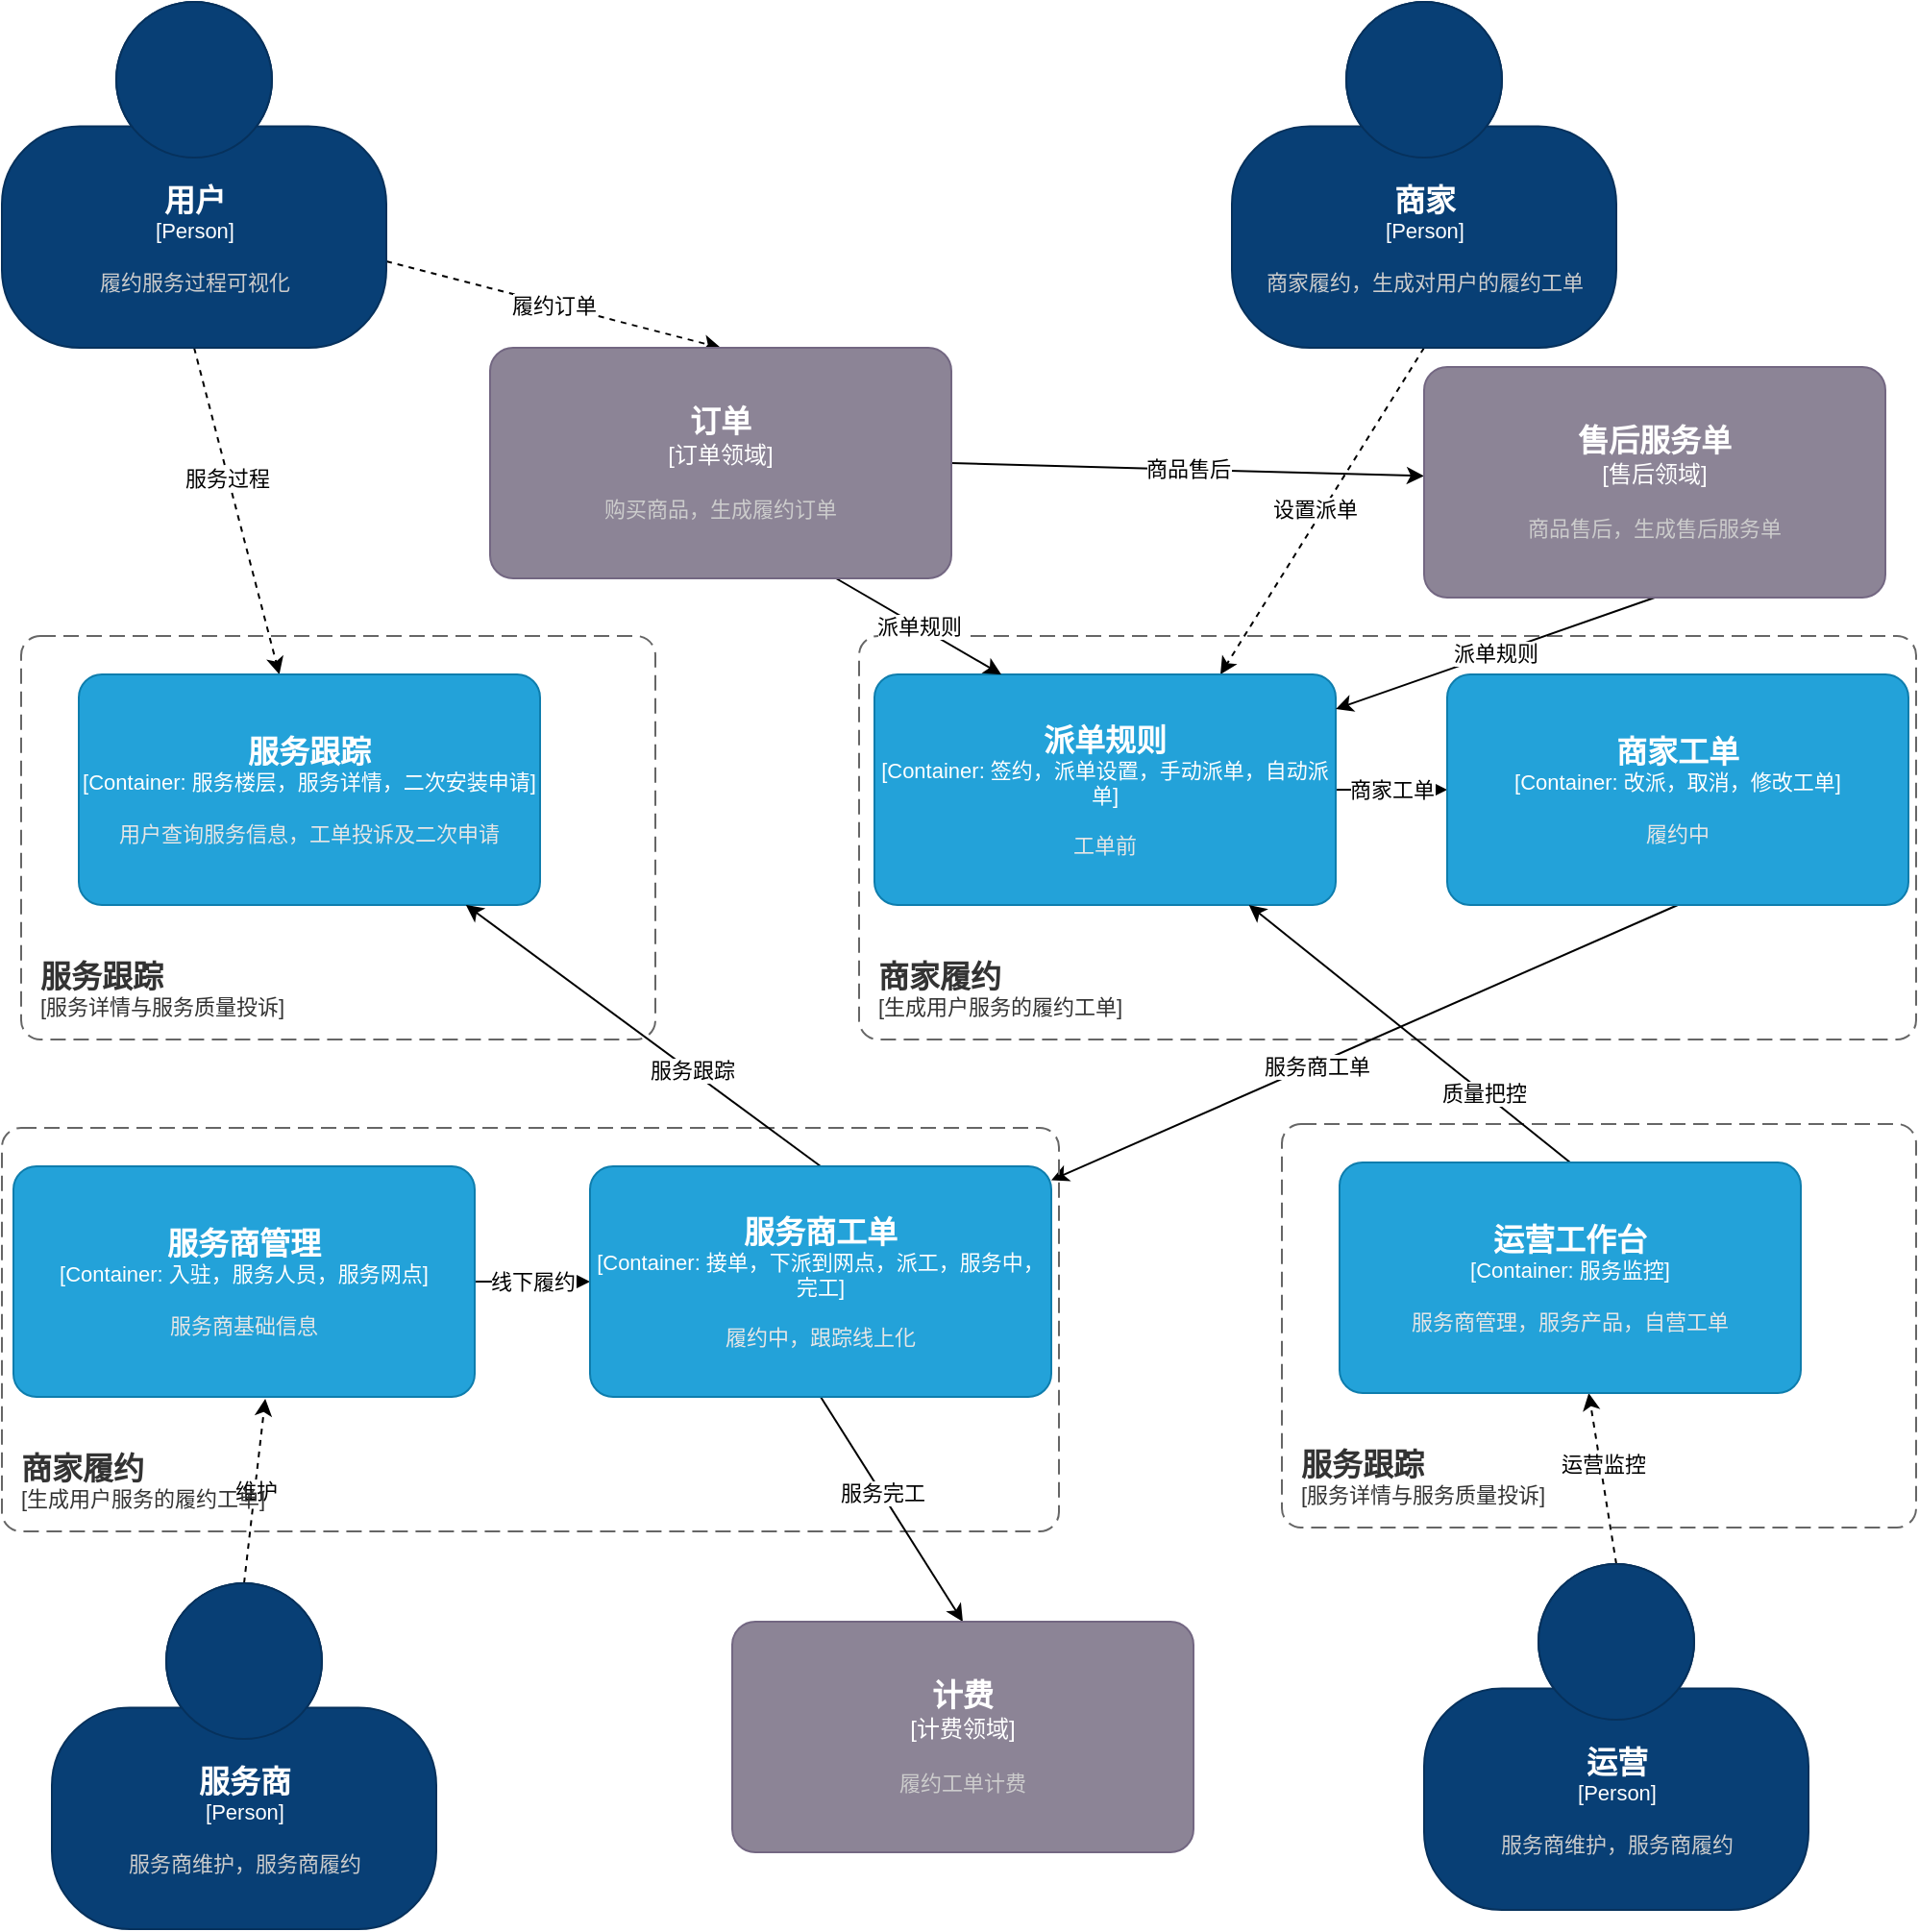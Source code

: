 <mxfile version="16.6.1" type="github" pages="2">
  <diagram id="aBEKxp8lvVMPjmgUlP8f" name="第 1 页">
    <mxGraphModel dx="1234" dy="736" grid="1" gridSize="10" guides="1" tooltips="1" connect="1" arrows="1" fold="1" page="1" pageScale="1" pageWidth="827" pageHeight="1169" math="0" shadow="0">
      <root>
        <mxCell id="0" />
        <mxCell id="1" parent="0" />
        <mxCell id="W42pYmQaSO8ADHAAtpr6-19" value="履约订单" style="rounded=0;orthogonalLoop=1;jettySize=auto;html=1;exitX=1;exitY=0.75;exitDx=0;exitDy=0;exitPerimeter=0;entryX=0.5;entryY=0;entryDx=0;entryDy=0;entryPerimeter=0;dashed=1;" edge="1" parent="1" source="W42pYmQaSO8ADHAAtpr6-1" target="W42pYmQaSO8ADHAAtpr6-18">
          <mxGeometry relative="1" as="geometry" />
        </mxCell>
        <mxCell id="W42pYmQaSO8ADHAAtpr6-40" style="edgeStyle=none;rounded=0;orthogonalLoop=1;jettySize=auto;html=1;exitX=0.5;exitY=1;exitDx=0;exitDy=0;exitPerimeter=0;dashed=1;" edge="1" parent="1" source="W42pYmQaSO8ADHAAtpr6-1" target="W42pYmQaSO8ADHAAtpr6-4">
          <mxGeometry relative="1" as="geometry" />
        </mxCell>
        <mxCell id="W42pYmQaSO8ADHAAtpr6-41" value="服务过程" style="edgeLabel;html=1;align=center;verticalAlign=middle;resizable=0;points=[];" vertex="1" connectable="0" parent="W42pYmQaSO8ADHAAtpr6-40">
          <mxGeometry x="-0.202" y="-1" relative="1" as="geometry">
            <mxPoint as="offset" />
          </mxGeometry>
        </mxCell>
        <object placeholders="1" c4Name="用户" c4Type="Person" c4Description="履约服务过程可视化" label="&lt;font style=&quot;font-size: 16px&quot;&gt;&lt;b&gt;%c4Name%&lt;/b&gt;&lt;/font&gt;&lt;div&gt;[%c4Type%]&lt;/div&gt;&lt;br&gt;&lt;div&gt;&lt;font style=&quot;font-size: 11px&quot;&gt;&lt;font color=&quot;#cccccc&quot;&gt;%c4Description%&lt;/font&gt;&lt;/div&gt;" id="W42pYmQaSO8ADHAAtpr6-1">
          <mxCell style="html=1;fontSize=11;dashed=0;whitespace=wrap;fillColor=#083F75;strokeColor=#06315C;fontColor=#ffffff;shape=mxgraph.c4.person2;align=center;metaEdit=1;points=[[0.5,0,0],[1,0.5,0],[1,0.75,0],[0.75,1,0],[0.5,1,0],[0.25,1,0],[0,0.75,0],[0,0.5,0]];resizable=0;" vertex="1" parent="1">
            <mxGeometry x="160" y="100" width="200" height="180" as="geometry" />
          </mxCell>
        </object>
        <object placeholders="1" c4Name="服务跟踪" c4Type="SystemScopeBoundary" c4Application="服务详情与服务质量投诉" label="&lt;font style=&quot;font-size: 16px&quot;&gt;&lt;b&gt;&lt;div style=&quot;text-align: left&quot;&gt;%c4Name%&lt;/div&gt;&lt;/b&gt;&lt;/font&gt;&lt;div style=&quot;text-align: left&quot;&gt;[%c4Application%]&lt;/div&gt;" id="W42pYmQaSO8ADHAAtpr6-3">
          <mxCell style="rounded=1;fontSize=11;whiteSpace=wrap;html=1;dashed=1;arcSize=20;fillColor=none;strokeColor=#666666;fontColor=#333333;labelBackgroundColor=none;align=left;verticalAlign=bottom;labelBorderColor=none;spacingTop=0;spacing=10;dashPattern=8 4;metaEdit=1;rotatable=0;perimeter=rectanglePerimeter;noLabel=0;labelPadding=0;allowArrows=0;connectable=0;expand=0;recursiveResize=0;editable=1;pointerEvents=0;absoluteArcSize=1;points=[[0.25,0,0],[0.5,0,0],[0.75,0,0],[1,0.25,0],[1,0.5,0],[1,0.75,0],[0.75,1,0],[0.5,1,0],[0.25,1,0],[0,0.75,0],[0,0.5,0],[0,0.25,0]];" vertex="1" parent="1">
            <mxGeometry x="170" y="430" width="330" height="210" as="geometry" />
          </mxCell>
        </object>
        <object placeholders="1" c4Name="服务跟踪" c4Type="Container" c4Technology="服务楼层，服务详情，二次安装申请" c4Description="用户查询服务信息，工单投诉及二次申请" label="&lt;font style=&quot;font-size: 16px&quot;&gt;&lt;b&gt;%c4Name%&lt;/b&gt;&lt;/font&gt;&lt;div&gt;[%c4Type%: %c4Technology%]&lt;/div&gt;&lt;br&gt;&lt;div&gt;&lt;font style=&quot;font-size: 11px&quot;&gt;&lt;font color=&quot;#E6E6E6&quot;&gt;%c4Description%&lt;/font&gt;&lt;/div&gt;" id="W42pYmQaSO8ADHAAtpr6-4">
          <mxCell style="rounded=1;whiteSpace=wrap;html=1;fontSize=11;labelBackgroundColor=none;fillColor=#23A2D9;fontColor=#ffffff;align=center;arcSize=10;strokeColor=#0E7DAD;metaEdit=1;resizable=0;points=[[0.25,0,0],[0.5,0,0],[0.75,0,0],[1,0.25,0],[1,0.5,0],[1,0.75,0],[0.75,1,0],[0.5,1,0],[0.25,1,0],[0,0.75,0],[0,0.5,0],[0,0.25,0]];" vertex="1" parent="1">
            <mxGeometry x="200" y="450" width="240" height="120" as="geometry" />
          </mxCell>
        </object>
        <mxCell id="W42pYmQaSO8ADHAAtpr6-22" style="edgeStyle=none;rounded=0;orthogonalLoop=1;jettySize=auto;html=1;exitX=0.5;exitY=1;exitDx=0;exitDy=0;exitPerimeter=0;entryX=0.75;entryY=0;entryDx=0;entryDy=0;entryPerimeter=0;dashed=1;" edge="1" parent="1" source="W42pYmQaSO8ADHAAtpr6-5" target="W42pYmQaSO8ADHAAtpr6-7">
          <mxGeometry relative="1" as="geometry" />
        </mxCell>
        <mxCell id="W42pYmQaSO8ADHAAtpr6-23" value="设置派单" style="edgeLabel;html=1;align=center;verticalAlign=middle;resizable=0;points=[];" vertex="1" connectable="0" parent="W42pYmQaSO8ADHAAtpr6-22">
          <mxGeometry x="0.006" y="-4" relative="1" as="geometry">
            <mxPoint as="offset" />
          </mxGeometry>
        </mxCell>
        <object placeholders="1" c4Name="商家" c4Type="Person" c4Description="商家履约，生成对用户的履约工单" label="&lt;font style=&quot;font-size: 16px&quot;&gt;&lt;b&gt;%c4Name%&lt;/b&gt;&lt;/font&gt;&lt;div&gt;[%c4Type%]&lt;/div&gt;&lt;br&gt;&lt;div&gt;&lt;font style=&quot;font-size: 11px&quot;&gt;&lt;font color=&quot;#cccccc&quot;&gt;%c4Description%&lt;/font&gt;&lt;/div&gt;" id="W42pYmQaSO8ADHAAtpr6-5">
          <mxCell style="html=1;fontSize=11;dashed=0;whitespace=wrap;fillColor=#083F75;strokeColor=#06315C;fontColor=#ffffff;shape=mxgraph.c4.person2;align=center;metaEdit=1;points=[[0.5,0,0],[1,0.5,0],[1,0.75,0],[0.75,1,0],[0.5,1,0],[0.25,1,0],[0,0.75,0],[0,0.5,0]];resizable=0;" vertex="1" parent="1">
            <mxGeometry x="800" y="100" width="200" height="180" as="geometry" />
          </mxCell>
        </object>
        <object placeholders="1" c4Name="商家履约" c4Type="SystemScopeBoundary" c4Application="生成用户服务的履约工单" label="&lt;font style=&quot;font-size: 16px&quot;&gt;&lt;b&gt;&lt;div style=&quot;text-align: left&quot;&gt;%c4Name%&lt;/div&gt;&lt;/b&gt;&lt;/font&gt;&lt;div style=&quot;text-align: left&quot;&gt;[%c4Application%]&lt;/div&gt;" id="W42pYmQaSO8ADHAAtpr6-6">
          <mxCell style="rounded=1;fontSize=11;whiteSpace=wrap;html=1;dashed=1;arcSize=20;fillColor=none;strokeColor=#666666;fontColor=#333333;labelBackgroundColor=none;align=left;verticalAlign=bottom;labelBorderColor=none;spacingTop=0;spacing=10;dashPattern=8 4;metaEdit=1;rotatable=0;perimeter=rectanglePerimeter;noLabel=0;labelPadding=0;allowArrows=0;connectable=0;expand=0;recursiveResize=0;editable=1;pointerEvents=0;absoluteArcSize=1;points=[[0.25,0,0],[0.5,0,0],[0.75,0,0],[1,0.25,0],[1,0.5,0],[1,0.75,0],[0.75,1,0],[0.5,1,0],[0.25,1,0],[0,0.75,0],[0,0.5,0],[0,0.25,0]];" vertex="1" parent="1">
            <mxGeometry x="606" y="430" width="550" height="210" as="geometry" />
          </mxCell>
        </object>
        <mxCell id="W42pYmQaSO8ADHAAtpr6-28" value="商家工单" style="edgeStyle=none;rounded=0;orthogonalLoop=1;jettySize=auto;html=1;exitX=1;exitY=0.5;exitDx=0;exitDy=0;exitPerimeter=0;entryX=0;entryY=0.5;entryDx=0;entryDy=0;entryPerimeter=0;" edge="1" parent="1" source="W42pYmQaSO8ADHAAtpr6-7" target="W42pYmQaSO8ADHAAtpr6-8">
          <mxGeometry relative="1" as="geometry" />
        </mxCell>
        <object placeholders="1" c4Name="派单规则" c4Type="Container" c4Technology="签约，派单设置，手动派单，自动派单" label="&lt;font style=&quot;font-size: 16px&quot;&gt;&lt;b&gt;%c4Name%&lt;/b&gt;&lt;/font&gt;&lt;div&gt;[%c4Type%: %c4Technology%]&lt;/div&gt;&lt;br&gt;&lt;div&gt;&lt;font style=&quot;font-size: 11px&quot;&gt;&lt;font color=&quot;#E6E6E6&quot;&gt;%c4Description%&lt;/font&gt;&lt;/div&gt;" c4Description="工单前" id="W42pYmQaSO8ADHAAtpr6-7">
          <mxCell style="rounded=1;whiteSpace=wrap;html=1;fontSize=11;labelBackgroundColor=none;fillColor=#23A2D9;fontColor=#ffffff;align=center;arcSize=10;strokeColor=#0E7DAD;metaEdit=1;resizable=0;points=[[0.25,0,0],[0.5,0,0],[0.75,0,0],[1,0.25,0],[1,0.5,0],[1,0.75,0],[0.75,1,0],[0.5,1,0],[0.25,1,0],[0,0.75,0],[0,0.5,0],[0,0.25,0]];" vertex="1" parent="1">
            <mxGeometry x="614" y="450" width="240" height="120" as="geometry" />
          </mxCell>
        </object>
        <mxCell id="W42pYmQaSO8ADHAAtpr6-30" style="edgeStyle=none;rounded=0;orthogonalLoop=1;jettySize=auto;html=1;exitX=0.5;exitY=1;exitDx=0;exitDy=0;exitPerimeter=0;" edge="1" parent="1" source="W42pYmQaSO8ADHAAtpr6-8" target="W42pYmQaSO8ADHAAtpr6-12">
          <mxGeometry relative="1" as="geometry" />
        </mxCell>
        <mxCell id="W42pYmQaSO8ADHAAtpr6-31" value="服务商工单" style="edgeLabel;html=1;align=center;verticalAlign=middle;resizable=0;points=[];" vertex="1" connectable="0" parent="W42pYmQaSO8ADHAAtpr6-30">
          <mxGeometry x="0.161" y="1" relative="1" as="geometry">
            <mxPoint as="offset" />
          </mxGeometry>
        </mxCell>
        <object placeholders="1" c4Name="商家工单" c4Type="Container" c4Technology="改派，取消，修改工单" label="&lt;font style=&quot;font-size: 16px&quot;&gt;&lt;b&gt;%c4Name%&lt;/b&gt;&lt;/font&gt;&lt;div&gt;[%c4Type%: %c4Technology%]&lt;/div&gt;&lt;br&gt;&lt;div&gt;&lt;font style=&quot;font-size: 11px&quot;&gt;&lt;font color=&quot;#E6E6E6&quot;&gt;%c4Description%&lt;/font&gt;&lt;/div&gt;" c4Description="履约中" id="W42pYmQaSO8ADHAAtpr6-8">
          <mxCell style="rounded=1;whiteSpace=wrap;html=1;fontSize=11;labelBackgroundColor=none;fillColor=#23A2D9;fontColor=#ffffff;align=center;arcSize=10;strokeColor=#0E7DAD;metaEdit=1;resizable=0;points=[[0.25,0,0],[0.5,0,0],[0.75,0,0],[1,0.25,0],[1,0.5,0],[1,0.75,0],[0.75,1,0],[0.5,1,0],[0.25,1,0],[0,0.75,0],[0,0.5,0],[0,0.25,0]];" vertex="1" parent="1">
            <mxGeometry x="912" y="450" width="240" height="120" as="geometry" />
          </mxCell>
        </object>
        <mxCell id="W42pYmQaSO8ADHAAtpr6-29" value="维护" style="edgeStyle=none;rounded=0;orthogonalLoop=1;jettySize=auto;html=1;exitX=0.5;exitY=0;exitDx=0;exitDy=0;exitPerimeter=0;entryX=0.546;entryY=1.008;entryDx=0;entryDy=0;entryPerimeter=0;dashed=1;" edge="1" parent="1" source="W42pYmQaSO8ADHAAtpr6-9" target="W42pYmQaSO8ADHAAtpr6-11">
          <mxGeometry relative="1" as="geometry" />
        </mxCell>
        <object placeholders="1" c4Name="服务商" c4Type="Person" c4Description="服务商维护，服务商履约" label="&lt;font style=&quot;font-size: 16px&quot;&gt;&lt;b&gt;%c4Name%&lt;/b&gt;&lt;/font&gt;&lt;div&gt;[%c4Type%]&lt;/div&gt;&lt;br&gt;&lt;div&gt;&lt;font style=&quot;font-size: 11px&quot;&gt;&lt;font color=&quot;#cccccc&quot;&gt;%c4Description%&lt;/font&gt;&lt;/div&gt;" id="W42pYmQaSO8ADHAAtpr6-9">
          <mxCell style="html=1;fontSize=11;dashed=0;whitespace=wrap;fillColor=#083F75;strokeColor=#06315C;fontColor=#ffffff;shape=mxgraph.c4.person2;align=center;metaEdit=1;points=[[0.5,0,0],[1,0.5,0],[1,0.75,0],[0.75,1,0],[0.5,1,0],[0.25,1,0],[0,0.75,0],[0,0.5,0]];resizable=0;" vertex="1" parent="1">
            <mxGeometry x="186" y="923" width="200" height="180" as="geometry" />
          </mxCell>
        </object>
        <object placeholders="1" c4Name="商家履约" c4Type="SystemScopeBoundary" c4Application="生成用户服务的履约工单" label="&lt;font style=&quot;font-size: 16px&quot;&gt;&lt;b&gt;&lt;div style=&quot;text-align: left&quot;&gt;%c4Name%&lt;/div&gt;&lt;/b&gt;&lt;/font&gt;&lt;div style=&quot;text-align: left&quot;&gt;[%c4Application%]&lt;/div&gt;" id="W42pYmQaSO8ADHAAtpr6-10">
          <mxCell style="rounded=1;fontSize=11;whiteSpace=wrap;html=1;dashed=1;arcSize=20;fillColor=none;strokeColor=#666666;fontColor=#333333;labelBackgroundColor=none;align=left;verticalAlign=bottom;labelBorderColor=none;spacingTop=0;spacing=10;dashPattern=8 4;metaEdit=1;rotatable=0;perimeter=rectanglePerimeter;noLabel=0;labelPadding=0;allowArrows=0;connectable=0;expand=0;recursiveResize=0;editable=1;pointerEvents=0;absoluteArcSize=1;points=[[0.25,0,0],[0.5,0,0],[0.75,0,0],[1,0.25,0],[1,0.5,0],[1,0.75,0],[0.75,1,0],[0.5,1,0],[0.25,1,0],[0,0.75,0],[0,0.5,0],[0,0.25,0]];" vertex="1" parent="1">
            <mxGeometry x="160" y="686" width="550" height="210" as="geometry" />
          </mxCell>
        </object>
        <mxCell id="W42pYmQaSO8ADHAAtpr6-33" value="线下履约" style="edgeStyle=none;rounded=0;orthogonalLoop=1;jettySize=auto;html=1;exitX=1;exitY=0.5;exitDx=0;exitDy=0;exitPerimeter=0;" edge="1" parent="1" source="W42pYmQaSO8ADHAAtpr6-11" target="W42pYmQaSO8ADHAAtpr6-12">
          <mxGeometry relative="1" as="geometry" />
        </mxCell>
        <object placeholders="1" c4Name="服务商管理" c4Type="Container" c4Technology="入驻，服务人员，服务网点" label="&lt;font style=&quot;font-size: 16px&quot;&gt;&lt;b&gt;%c4Name%&lt;/b&gt;&lt;/font&gt;&lt;div&gt;[%c4Type%: %c4Technology%]&lt;/div&gt;&lt;br&gt;&lt;div&gt;&lt;font style=&quot;font-size: 11px&quot;&gt;&lt;font color=&quot;#E6E6E6&quot;&gt;%c4Description%&lt;/font&gt;&lt;/div&gt;" c4Description="服务商基础信息" id="W42pYmQaSO8ADHAAtpr6-11">
          <mxCell style="rounded=1;whiteSpace=wrap;html=1;fontSize=11;labelBackgroundColor=none;fillColor=#23A2D9;fontColor=#ffffff;align=center;arcSize=10;strokeColor=#0E7DAD;metaEdit=1;resizable=0;points=[[0.25,0,0],[0.5,0,0],[0.75,0,0],[1,0.25,0],[1,0.5,0],[1,0.75,0],[0.75,1,0],[0.5,1,0],[0.25,1,0],[0,0.75,0],[0,0.5,0],[0,0.25,0]];" vertex="1" parent="1">
            <mxGeometry x="166" y="706" width="240" height="120" as="geometry" />
          </mxCell>
        </object>
        <mxCell id="W42pYmQaSO8ADHAAtpr6-38" style="edgeStyle=none;rounded=0;orthogonalLoop=1;jettySize=auto;html=1;exitX=0.5;exitY=0;exitDx=0;exitDy=0;exitPerimeter=0;" edge="1" parent="1" source="W42pYmQaSO8ADHAAtpr6-12" target="W42pYmQaSO8ADHAAtpr6-4">
          <mxGeometry relative="1" as="geometry" />
        </mxCell>
        <mxCell id="W42pYmQaSO8ADHAAtpr6-39" value="服务跟踪" style="edgeLabel;html=1;align=center;verticalAlign=middle;resizable=0;points=[];" vertex="1" connectable="0" parent="W42pYmQaSO8ADHAAtpr6-38">
          <mxGeometry x="-0.269" y="-1" relative="1" as="geometry">
            <mxPoint as="offset" />
          </mxGeometry>
        </mxCell>
        <mxCell id="W42pYmQaSO8ADHAAtpr6-43" style="edgeStyle=none;rounded=0;orthogonalLoop=1;jettySize=auto;html=1;exitX=0.5;exitY=1;exitDx=0;exitDy=0;exitPerimeter=0;entryX=0.5;entryY=0;entryDx=0;entryDy=0;entryPerimeter=0;" edge="1" parent="1" source="W42pYmQaSO8ADHAAtpr6-12" target="W42pYmQaSO8ADHAAtpr6-42">
          <mxGeometry relative="1" as="geometry">
            <mxPoint x="670" y="946" as="targetPoint" />
          </mxGeometry>
        </mxCell>
        <mxCell id="W42pYmQaSO8ADHAAtpr6-44" value="服务完工" style="edgeLabel;html=1;align=center;verticalAlign=middle;resizable=0;points=[];" vertex="1" connectable="0" parent="W42pYmQaSO8ADHAAtpr6-43">
          <mxGeometry x="-0.156" relative="1" as="geometry">
            <mxPoint as="offset" />
          </mxGeometry>
        </mxCell>
        <object placeholders="1" c4Name="服务商工单" c4Type="Container" c4Technology="接单，下派到网点，派工，服务中，完工" label="&lt;font style=&quot;font-size: 16px&quot;&gt;&lt;b&gt;%c4Name%&lt;/b&gt;&lt;/font&gt;&lt;div&gt;[%c4Type%: %c4Technology%]&lt;/div&gt;&lt;br&gt;&lt;div&gt;&lt;font style=&quot;font-size: 11px&quot;&gt;&lt;font color=&quot;#E6E6E6&quot;&gt;%c4Description%&lt;/font&gt;&lt;/div&gt;" c4Description="履约中，跟踪线上化" id="W42pYmQaSO8ADHAAtpr6-12">
          <mxCell style="rounded=1;whiteSpace=wrap;html=1;fontSize=11;labelBackgroundColor=none;fillColor=#23A2D9;fontColor=#ffffff;align=center;arcSize=10;strokeColor=#0E7DAD;metaEdit=1;resizable=0;points=[[0.25,0,0],[0.5,0,0],[0.75,0,0],[1,0.25,0],[1,0.5,0],[1,0.75,0],[0.75,1,0],[0.5,1,0],[0.25,1,0],[0,0.75,0],[0,0.5,0],[0,0.25,0]];" vertex="1" parent="1">
            <mxGeometry x="466" y="706" width="240" height="120" as="geometry" />
          </mxCell>
        </object>
        <mxCell id="W42pYmQaSO8ADHAAtpr6-36" style="edgeStyle=none;rounded=0;orthogonalLoop=1;jettySize=auto;html=1;exitX=0.5;exitY=0;exitDx=0;exitDy=0;exitPerimeter=0;dashed=1;" edge="1" parent="1" source="W42pYmQaSO8ADHAAtpr6-13" target="W42pYmQaSO8ADHAAtpr6-16">
          <mxGeometry relative="1" as="geometry" />
        </mxCell>
        <mxCell id="W42pYmQaSO8ADHAAtpr6-37" value="运营监控" style="edgeLabel;html=1;align=center;verticalAlign=middle;resizable=0;points=[];" vertex="1" connectable="0" parent="W42pYmQaSO8ADHAAtpr6-36">
          <mxGeometry x="0.181" y="-1" relative="1" as="geometry">
            <mxPoint as="offset" />
          </mxGeometry>
        </mxCell>
        <object placeholders="1" c4Name="运营" c4Type="Person" c4Description="服务商维护，服务商履约" label="&lt;font style=&quot;font-size: 16px&quot;&gt;&lt;b&gt;%c4Name%&lt;/b&gt;&lt;/font&gt;&lt;div&gt;[%c4Type%]&lt;/div&gt;&lt;br&gt;&lt;div&gt;&lt;font style=&quot;font-size: 11px&quot;&gt;&lt;font color=&quot;#cccccc&quot;&gt;%c4Description%&lt;/font&gt;&lt;/div&gt;" id="W42pYmQaSO8ADHAAtpr6-13">
          <mxCell style="html=1;fontSize=11;dashed=0;whitespace=wrap;fillColor=#083F75;strokeColor=#06315C;fontColor=#ffffff;shape=mxgraph.c4.person2;align=center;metaEdit=1;points=[[0.5,0,0],[1,0.5,0],[1,0.75,0],[0.75,1,0],[0.5,1,0],[0.25,1,0],[0,0.75,0],[0,0.5,0]];resizable=0;" vertex="1" parent="1">
            <mxGeometry x="900" y="913" width="200" height="180" as="geometry" />
          </mxCell>
        </object>
        <object placeholders="1" c4Name="服务跟踪" c4Type="SystemScopeBoundary" c4Application="服务详情与服务质量投诉" label="&lt;font style=&quot;font-size: 16px&quot;&gt;&lt;b&gt;&lt;div style=&quot;text-align: left&quot;&gt;%c4Name%&lt;/div&gt;&lt;/b&gt;&lt;/font&gt;&lt;div style=&quot;text-align: left&quot;&gt;[%c4Application%]&lt;/div&gt;" id="W42pYmQaSO8ADHAAtpr6-15">
          <mxCell style="rounded=1;fontSize=11;whiteSpace=wrap;html=1;dashed=1;arcSize=20;fillColor=none;strokeColor=#666666;fontColor=#333333;labelBackgroundColor=none;align=left;verticalAlign=bottom;labelBorderColor=none;spacingTop=0;spacing=10;dashPattern=8 4;metaEdit=1;rotatable=0;perimeter=rectanglePerimeter;noLabel=0;labelPadding=0;allowArrows=0;connectable=0;expand=0;recursiveResize=0;editable=1;pointerEvents=0;absoluteArcSize=1;points=[[0.25,0,0],[0.5,0,0],[0.75,0,0],[1,0.25,0],[1,0.5,0],[1,0.75,0],[0.75,1,0],[0.5,1,0],[0.25,1,0],[0,0.75,0],[0,0.5,0],[0,0.25,0]];" vertex="1" parent="1">
            <mxGeometry x="826" y="684" width="330" height="210" as="geometry" />
          </mxCell>
        </object>
        <mxCell id="W42pYmQaSO8ADHAAtpr6-34" style="edgeStyle=none;rounded=0;orthogonalLoop=1;jettySize=auto;html=1;exitX=0.5;exitY=0;exitDx=0;exitDy=0;exitPerimeter=0;" edge="1" parent="1" source="W42pYmQaSO8ADHAAtpr6-16" target="W42pYmQaSO8ADHAAtpr6-7">
          <mxGeometry relative="1" as="geometry" />
        </mxCell>
        <mxCell id="W42pYmQaSO8ADHAAtpr6-35" value="质量把控" style="edgeLabel;html=1;align=center;verticalAlign=middle;resizable=0;points=[];" vertex="1" connectable="0" parent="W42pYmQaSO8ADHAAtpr6-34">
          <mxGeometry x="-0.465" relative="1" as="geometry">
            <mxPoint as="offset" />
          </mxGeometry>
        </mxCell>
        <object placeholders="1" c4Name="运营工作台" c4Type="Container" c4Technology="服务监控" c4Description="服务商管理，服务产品，自营工单" label="&lt;font style=&quot;font-size: 16px&quot;&gt;&lt;b&gt;%c4Name%&lt;/b&gt;&lt;/font&gt;&lt;div&gt;[%c4Type%: %c4Technology%]&lt;/div&gt;&lt;br&gt;&lt;div&gt;&lt;font style=&quot;font-size: 11px&quot;&gt;&lt;font color=&quot;#E6E6E6&quot;&gt;%c4Description%&lt;/font&gt;&lt;/div&gt;" id="W42pYmQaSO8ADHAAtpr6-16">
          <mxCell style="rounded=1;whiteSpace=wrap;html=1;fontSize=11;labelBackgroundColor=none;fillColor=#23A2D9;fontColor=#ffffff;align=center;arcSize=10;strokeColor=#0E7DAD;metaEdit=1;resizable=0;points=[[0.25,0,0],[0.5,0,0],[0.75,0,0],[1,0.25,0],[1,0.5,0],[1,0.75,0],[0.75,1,0],[0.5,1,0],[0.25,1,0],[0,0.75,0],[0,0.5,0],[0,0.25,0]];" vertex="1" parent="1">
            <mxGeometry x="856" y="704" width="240" height="120" as="geometry" />
          </mxCell>
        </object>
        <mxCell id="W42pYmQaSO8ADHAAtpr6-32" value="派单规则" style="edgeStyle=none;rounded=0;orthogonalLoop=1;jettySize=auto;html=1;exitX=0.75;exitY=1;exitDx=0;exitDy=0;exitPerimeter=0;" edge="1" parent="1" source="W42pYmQaSO8ADHAAtpr6-18">
          <mxGeometry relative="1" as="geometry">
            <mxPoint x="680" y="450" as="targetPoint" />
          </mxGeometry>
        </mxCell>
        <mxCell id="W42pYmQaSO8ADHAAtpr6-46" value="商品售后" style="edgeStyle=none;rounded=0;orthogonalLoop=1;jettySize=auto;html=1;exitX=1;exitY=0.5;exitDx=0;exitDy=0;exitPerimeter=0;" edge="1" parent="1" source="W42pYmQaSO8ADHAAtpr6-18" target="W42pYmQaSO8ADHAAtpr6-45">
          <mxGeometry relative="1" as="geometry">
            <Array as="points" />
          </mxGeometry>
        </mxCell>
        <object placeholders="1" c4Name="订单" c4Type="订单领域" c4Description="购买商品，生成履约订单" label="&lt;font style=&quot;font-size: 16px&quot;&gt;&lt;b&gt;%c4Name%&lt;/b&gt;&lt;/font&gt;&lt;div&gt;[%c4Type%]&lt;/div&gt;&lt;br&gt;&lt;div&gt;&lt;font style=&quot;font-size: 11px&quot;&gt;&lt;font color=&quot;#cccccc&quot;&gt;%c4Description%&lt;/font&gt;&lt;/div&gt;" id="W42pYmQaSO8ADHAAtpr6-18">
          <mxCell style="rounded=1;whiteSpace=wrap;html=1;labelBackgroundColor=none;fillColor=#8C8496;fontColor=#ffffff;align=center;arcSize=10;strokeColor=#736782;metaEdit=1;resizable=0;points=[[0.25,0,0],[0.5,0,0],[0.75,0,0],[1,0.25,0],[1,0.5,0],[1,0.75,0],[0.75,1,0],[0.5,1,0],[0.25,1,0],[0,0.75,0],[0,0.5,0],[0,0.25,0]];" vertex="1" parent="1">
            <mxGeometry x="414" y="280" width="240" height="120" as="geometry" />
          </mxCell>
        </object>
        <object placeholders="1" c4Name="计费" c4Type="计费领域" c4Description="履约工单计费" label="&lt;font style=&quot;font-size: 16px&quot;&gt;&lt;b&gt;%c4Name%&lt;/b&gt;&lt;/font&gt;&lt;div&gt;[%c4Type%]&lt;/div&gt;&lt;br&gt;&lt;div&gt;&lt;font style=&quot;font-size: 11px&quot;&gt;&lt;font color=&quot;#cccccc&quot;&gt;%c4Description%&lt;/font&gt;&lt;/div&gt;" id="W42pYmQaSO8ADHAAtpr6-42">
          <mxCell style="rounded=1;whiteSpace=wrap;html=1;labelBackgroundColor=none;fillColor=#8C8496;fontColor=#ffffff;align=center;arcSize=10;strokeColor=#736782;metaEdit=1;resizable=0;points=[[0.25,0,0],[0.5,0,0],[0.75,0,0],[1,0.25,0],[1,0.5,0],[1,0.75,0],[0.75,1,0],[0.5,1,0],[0.25,1,0],[0,0.75,0],[0,0.5,0],[0,0.25,0]];" vertex="1" parent="1">
            <mxGeometry x="540" y="943" width="240" height="120" as="geometry" />
          </mxCell>
        </object>
        <mxCell id="W42pYmQaSO8ADHAAtpr6-47" value="派单规则" style="edgeStyle=none;rounded=0;orthogonalLoop=1;jettySize=auto;html=1;exitX=0.5;exitY=1;exitDx=0;exitDy=0;exitPerimeter=0;" edge="1" parent="1" source="W42pYmQaSO8ADHAAtpr6-45" target="W42pYmQaSO8ADHAAtpr6-7">
          <mxGeometry relative="1" as="geometry" />
        </mxCell>
        <object placeholders="1" c4Name="售后服务单" c4Type="售后领域" c4Description="商品售后，生成售后服务单" label="&lt;font style=&quot;font-size: 16px&quot;&gt;&lt;b&gt;%c4Name%&lt;/b&gt;&lt;/font&gt;&lt;div&gt;[%c4Type%]&lt;/div&gt;&lt;br&gt;&lt;div&gt;&lt;font style=&quot;font-size: 11px&quot;&gt;&lt;font color=&quot;#cccccc&quot;&gt;%c4Description%&lt;/font&gt;&lt;/div&gt;" id="W42pYmQaSO8ADHAAtpr6-45">
          <mxCell style="rounded=1;whiteSpace=wrap;html=1;labelBackgroundColor=none;fillColor=#8C8496;fontColor=#ffffff;align=center;arcSize=10;strokeColor=#736782;metaEdit=1;resizable=0;points=[[0.25,0,0],[0.5,0,0],[0.75,0,0],[1,0.25,0],[1,0.5,0],[1,0.75,0],[0.75,1,0],[0.5,1,0],[0.25,1,0],[0,0.75,0],[0,0.5,0],[0,0.25,0]];" vertex="1" parent="1">
            <mxGeometry x="900" y="290" width="240" height="120" as="geometry" />
          </mxCell>
        </object>
      </root>
    </mxGraphModel>
  </diagram>
  <diagram id="IFapc-p7PF6p9KgeXzBz" name="第 2 页">
    <mxGraphModel dx="1234" dy="793" grid="1" gridSize="10" guides="1" tooltips="1" connect="1" arrows="1" fold="1" page="1" pageScale="1" pageWidth="827" pageHeight="1169" math="0" shadow="0">
      <root>
        <mxCell id="_WduSyKi1DolWp738uPv-0" />
        <mxCell id="_WduSyKi1DolWp738uPv-1" parent="_WduSyKi1DolWp738uPv-0" />
        <mxCell id="a3oRwyl63MR16ZHDhygt-9" value="变更消息" style="edgeStyle=none;rounded=0;orthogonalLoop=1;jettySize=auto;html=1;exitX=0.5;exitY=1;exitDx=0;exitDy=0;exitPerimeter=0;dashed=1;" edge="1" parent="_WduSyKi1DolWp738uPv-1" source="a3oRwyl63MR16ZHDhygt-0" target="a3oRwyl63MR16ZHDhygt-3">
          <mxGeometry relative="1" as="geometry" />
        </mxCell>
        <mxCell id="a3oRwyl63MR16ZHDhygt-10" value="变更消息" style="edgeStyle=none;rounded=0;orthogonalLoop=1;jettySize=auto;html=1;exitX=0.5;exitY=1;exitDx=0;exitDy=0;exitPerimeter=0;entryX=0.25;entryY=0;entryDx=0;entryDy=0;entryPerimeter=0;dashed=1;" edge="1" parent="_WduSyKi1DolWp738uPv-1" source="a3oRwyl63MR16ZHDhygt-0" target="a3oRwyl63MR16ZHDhygt-4">
          <mxGeometry relative="1" as="geometry" />
        </mxCell>
        <object placeholders="1" c4Type="工单中间件" c4Container="工单核心" c4Technology="mysql" c4Description="接单服务，状态变更，&#xa;同步消息，查询" label="&lt;font style=&quot;font-size: 16px&quot;&gt;&lt;b&gt;%c4Type%&lt;/font&gt;&lt;div&gt;[%c4Container%:&amp;nbsp;%c4Technology%]&lt;/div&gt;&lt;br&gt;&lt;div&gt;&lt;font style=&quot;font-size: 11px&quot;&gt;&lt;font color=&quot;#E6E6E6&quot;&gt;%c4Description%&lt;/font&gt;&lt;/div&gt;" id="a3oRwyl63MR16ZHDhygt-0">
          <mxCell style="shape=hexagon;size=50;perimeter=hexagonPerimeter2;whiteSpace=wrap;html=1;fixedSize=1;rounded=1;labelBackgroundColor=none;fillColor=#23A2D9;fontSize=12;fontColor=#ffffff;align=center;strokeColor=#0E7DAD;metaEdit=1;points=[[0.5,0,0],[1,0.25,0],[1,0.5,0],[1,0.75,0],[0.5,1,0],[0,0.75,0],[0,0.5,0],[0,0.25,0]];resizable=0;" vertex="1" parent="_WduSyKi1DolWp738uPv-1">
            <mxGeometry x="330" y="300" width="200" height="170" as="geometry" />
          </mxCell>
        </object>
        <mxCell id="a3oRwyl63MR16ZHDhygt-7" style="edgeStyle=none;rounded=0;orthogonalLoop=1;jettySize=auto;html=1;exitX=0.5;exitY=0;exitDx=0;exitDy=0;exitPerimeter=0;entryX=0.1;entryY=0.647;entryDx=0;entryDy=0;entryPerimeter=0;" edge="1" parent="_WduSyKi1DolWp738uPv-1" source="a3oRwyl63MR16ZHDhygt-3" target="a3oRwyl63MR16ZHDhygt-0">
          <mxGeometry relative="1" as="geometry" />
        </mxCell>
        <mxCell id="a3oRwyl63MR16ZHDhygt-8" value="修改工单" style="edgeLabel;html=1;align=center;verticalAlign=middle;resizable=0;points=[];" vertex="1" connectable="0" parent="a3oRwyl63MR16ZHDhygt-7">
          <mxGeometry x="0.365" y="-2" relative="1" as="geometry">
            <mxPoint x="1" as="offset" />
          </mxGeometry>
        </mxCell>
        <mxCell id="a3oRwyl63MR16ZHDhygt-11" value="工单同步" style="edgeStyle=none;rounded=0;orthogonalLoop=1;jettySize=auto;html=1;exitX=1;exitY=0.25;exitDx=0;exitDy=0;exitPerimeter=0;entryX=0.5;entryY=1;entryDx=0;entryDy=0;entryPerimeter=0;dashed=1;" edge="1" parent="_WduSyKi1DolWp738uPv-1" source="a3oRwyl63MR16ZHDhygt-3" target="a3oRwyl63MR16ZHDhygt-0">
          <mxGeometry relative="1" as="geometry" />
        </mxCell>
        <object placeholders="1" c4Name="商家工单服务" c4Type="商家工单" c4Technology="ElasticSearch" c4Description="商家工单查询，商家端工单操作，工单备注，改派" label="&lt;font style=&quot;font-size: 16px&quot;&gt;&lt;b&gt;%c4Name%&lt;/b&gt;&lt;/font&gt;&lt;div&gt;[%c4Type%: %c4Technology%]&lt;/div&gt;&lt;br&gt;&lt;div&gt;&lt;font style=&quot;font-size: 11px&quot;&gt;&lt;font color=&quot;#E6E6E6&quot;&gt;%c4Description%&lt;/font&gt;&lt;/div&gt;" id="a3oRwyl63MR16ZHDhygt-3">
          <mxCell style="rounded=1;whiteSpace=wrap;html=1;fontSize=11;labelBackgroundColor=none;fillColor=#23A2D9;fontColor=#ffffff;align=center;arcSize=10;strokeColor=#0E7DAD;metaEdit=1;resizable=0;points=[[0.25,0,0],[0.5,0,0],[0.75,0,0],[1,0.25,0],[1,0.5,0],[1,0.75,0],[0.75,1,0],[0.5,1,0],[0.25,1,0],[0,0.75,0],[0,0.5,0],[0,0.25,0]];" vertex="1" parent="_WduSyKi1DolWp738uPv-1">
            <mxGeometry x="120" y="560" width="240" height="120" as="geometry" />
          </mxCell>
        </object>
        <mxCell id="a3oRwyl63MR16ZHDhygt-5" style="edgeStyle=none;rounded=0;orthogonalLoop=1;jettySize=auto;html=1;exitX=0.5;exitY=0;exitDx=0;exitDy=0;exitPerimeter=0;entryX=0.95;entryY=0.6;entryDx=0;entryDy=0;entryPerimeter=0;" edge="1" parent="_WduSyKi1DolWp738uPv-1" source="a3oRwyl63MR16ZHDhygt-4" target="a3oRwyl63MR16ZHDhygt-0">
          <mxGeometry relative="1" as="geometry" />
        </mxCell>
        <mxCell id="a3oRwyl63MR16ZHDhygt-6" value="修改工单" style="edgeLabel;html=1;align=center;verticalAlign=middle;resizable=0;points=[];" vertex="1" connectable="0" parent="a3oRwyl63MR16ZHDhygt-5">
          <mxGeometry x="0.281" relative="1" as="geometry">
            <mxPoint as="offset" />
          </mxGeometry>
        </mxCell>
        <mxCell id="a3oRwyl63MR16ZHDhygt-12" style="edgeStyle=none;rounded=0;orthogonalLoop=1;jettySize=auto;html=1;exitX=0;exitY=0.25;exitDx=0;exitDy=0;exitPerimeter=0;dashed=1;" edge="1" parent="_WduSyKi1DolWp738uPv-1" source="a3oRwyl63MR16ZHDhygt-4">
          <mxGeometry relative="1" as="geometry">
            <mxPoint x="430" y="470" as="targetPoint" />
          </mxGeometry>
        </mxCell>
        <mxCell id="a3oRwyl63MR16ZHDhygt-13" value="工单同步" style="edgeLabel;html=1;align=center;verticalAlign=middle;resizable=0;points=[];" vertex="1" connectable="0" parent="a3oRwyl63MR16ZHDhygt-12">
          <mxGeometry x="-0.236" relative="1" as="geometry">
            <mxPoint as="offset" />
          </mxGeometry>
        </mxCell>
        <object placeholders="1" c4Name="服务商工单服务" c4Type="服务商工单" c4Technology="ElasticSearch" c4Description="服务商工单查询，工单操作，工单备注，履约线上化" label="&lt;font style=&quot;font-size: 16px&quot;&gt;&lt;b&gt;%c4Name%&lt;/b&gt;&lt;/font&gt;&lt;div&gt;[%c4Type%: %c4Technology%]&lt;/div&gt;&lt;br&gt;&lt;div&gt;&lt;font style=&quot;font-size: 11px&quot;&gt;&lt;font color=&quot;#E6E6E6&quot;&gt;%c4Description%&lt;/font&gt;&lt;/div&gt;" id="a3oRwyl63MR16ZHDhygt-4">
          <mxCell style="rounded=1;whiteSpace=wrap;html=1;fontSize=11;labelBackgroundColor=none;fillColor=#23A2D9;fontColor=#ffffff;align=center;arcSize=10;strokeColor=#0E7DAD;metaEdit=1;resizable=0;points=[[0.25,0,0],[0.5,0,0],[0.75,0,0],[1,0.25,0],[1,0.5,0],[1,0.75,0],[0.75,1,0],[0.5,1,0],[0.25,1,0],[0,0.75,0],[0,0.5,0],[0,0.25,0]];" vertex="1" parent="_WduSyKi1DolWp738uPv-1">
            <mxGeometry x="530" y="560" width="240" height="120" as="geometry" />
          </mxCell>
        </object>
      </root>
    </mxGraphModel>
  </diagram>
</mxfile>
